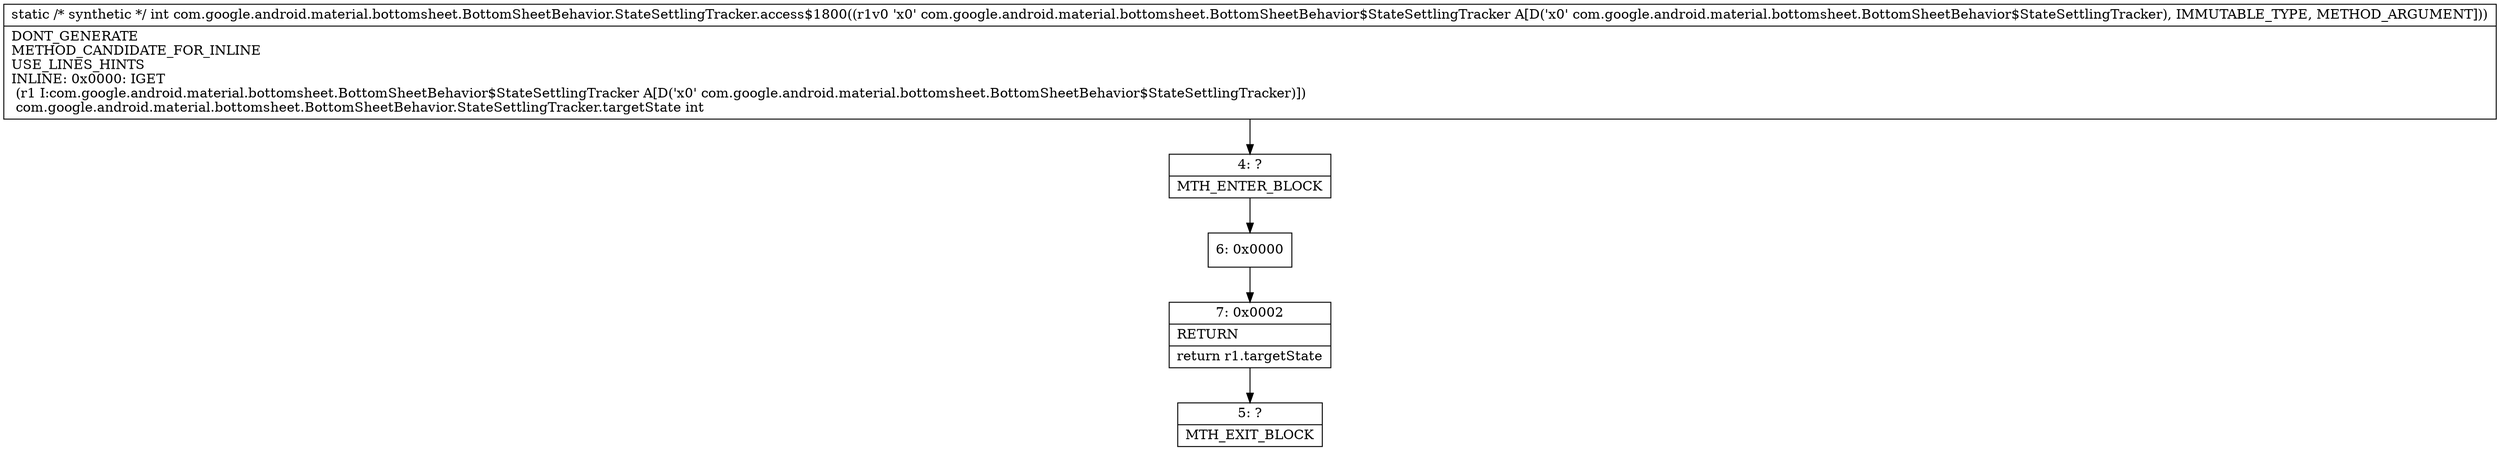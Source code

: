digraph "CFG forcom.google.android.material.bottomsheet.BottomSheetBehavior.StateSettlingTracker.access$1800(Lcom\/google\/android\/material\/bottomsheet\/BottomSheetBehavior$StateSettlingTracker;)I" {
Node_4 [shape=record,label="{4\:\ ?|MTH_ENTER_BLOCK\l}"];
Node_6 [shape=record,label="{6\:\ 0x0000}"];
Node_7 [shape=record,label="{7\:\ 0x0002|RETURN\l|return r1.targetState\l}"];
Node_5 [shape=record,label="{5\:\ ?|MTH_EXIT_BLOCK\l}"];
MethodNode[shape=record,label="{static \/* synthetic *\/ int com.google.android.material.bottomsheet.BottomSheetBehavior.StateSettlingTracker.access$1800((r1v0 'x0' com.google.android.material.bottomsheet.BottomSheetBehavior$StateSettlingTracker A[D('x0' com.google.android.material.bottomsheet.BottomSheetBehavior$StateSettlingTracker), IMMUTABLE_TYPE, METHOD_ARGUMENT]))  | DONT_GENERATE\lMETHOD_CANDIDATE_FOR_INLINE\lUSE_LINES_HINTS\lINLINE: 0x0000: IGET  \l  (r1 I:com.google.android.material.bottomsheet.BottomSheetBehavior$StateSettlingTracker A[D('x0' com.google.android.material.bottomsheet.BottomSheetBehavior$StateSettlingTracker)])\l com.google.android.material.bottomsheet.BottomSheetBehavior.StateSettlingTracker.targetState int\l}"];
MethodNode -> Node_4;Node_4 -> Node_6;
Node_6 -> Node_7;
Node_7 -> Node_5;
}

